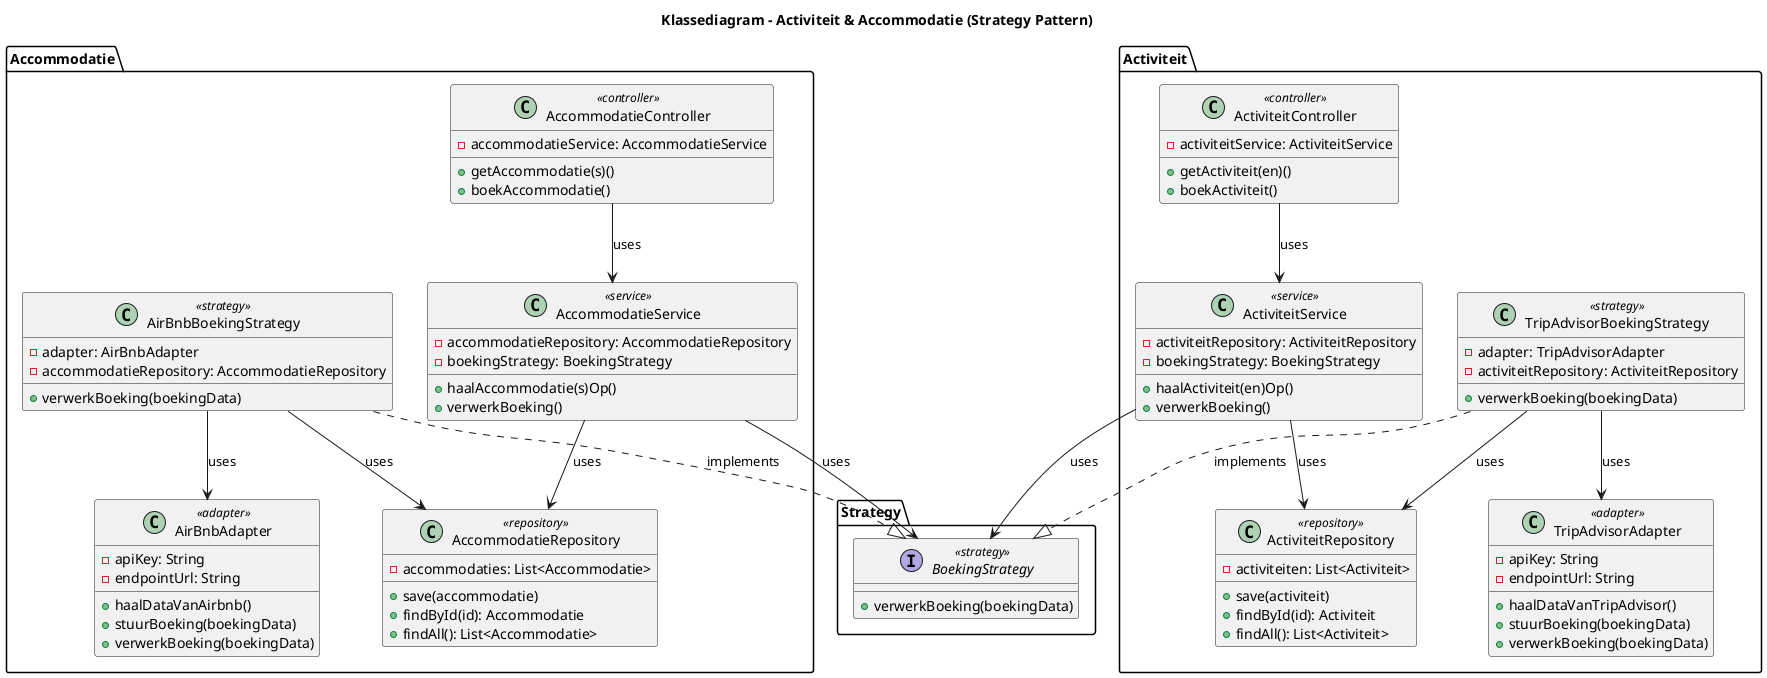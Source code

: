 @startuml

title Klassediagram – Activiteit & Accommodatie (Strategy Pattern)

package "Strategy" {
    interface BoekingStrategy <<strategy>> {
        +verwerkBoeking(boekingData)
    }
}

package "Accommodatie" {
    class AccommodatieController <<controller>> {
        -accommodatieService: AccommodatieService
        +getAccommodatie(s)()
        +boekAccommodatie()
    }

    class AccommodatieService <<service>> {
        -accommodatieRepository: AccommodatieRepository
        +haalAccommodatie(s)Op()
        +verwerkBoeking()
        -boekingStrategy: BoekingStrategy
    }

    class AccommodatieRepository <<repository>> {
        -accommodaties: List<Accommodatie>
        +save(accommodatie)
        +findById(id): Accommodatie
        +findAll(): List<Accommodatie>
    }

    class AirBnbBoekingStrategy <<strategy>> {
        -adapter: AirBnbAdapter
        -accommodatieRepository: AccommodatieRepository
        +verwerkBoeking(boekingData)
    }

    class AirBnbAdapter <<adapter>> {
        -apiKey: String
        -endpointUrl: String
        +haalDataVanAirbnb()
        +stuurBoeking(boekingData)
        +verwerkBoeking(boekingData)
    }

    AccommodatieController --> AccommodatieService : uses
    AccommodatieService --> BoekingStrategy : uses
    AccommodatieService --> AccommodatieRepository : uses
    AirBnbBoekingStrategy ..|> BoekingStrategy : implements
    AirBnbBoekingStrategy --> AirBnbAdapter : uses
    AirBnbBoekingStrategy --> AccommodatieRepository : uses
}

package "Activiteit" {
    class ActiviteitController <<controller>> {
        -activiteitService: ActiviteitService
        +getActiviteit(en)()
        +boekActiviteit()
    }

    class ActiviteitService <<service>> {
        -activiteitRepository: ActiviteitRepository
        -boekingStrategy: BoekingStrategy
        +haalActiviteit(en)Op()
        +verwerkBoeking()
    }

    class ActiviteitRepository <<repository>> {
        -activiteiten: List<Activiteit>
        +save(activiteit)
        +findById(id): Activiteit
        +findAll(): List<Activiteit>
    }

    class TripAdvisorBoekingStrategy <<strategy>> {
        -adapter: TripAdvisorAdapter
        -activiteitRepository: ActiviteitRepository
        +verwerkBoeking(boekingData)
    }

    class TripAdvisorAdapter <<adapter>> {
        -apiKey: String
        -endpointUrl: String
        +haalDataVanTripAdvisor()
        +stuurBoeking(boekingData)
        +verwerkBoeking(boekingData)
    }

    ActiviteitController --> ActiviteitService : uses
    ActiviteitService --> BoekingStrategy : uses
    ActiviteitService --> ActiviteitRepository : uses
    TripAdvisorBoekingStrategy ..|> BoekingStrategy : implements
    TripAdvisorBoekingStrategy --> TripAdvisorAdapter : uses
    TripAdvisorBoekingStrategy --> ActiviteitRepository : uses
}

@enduml
